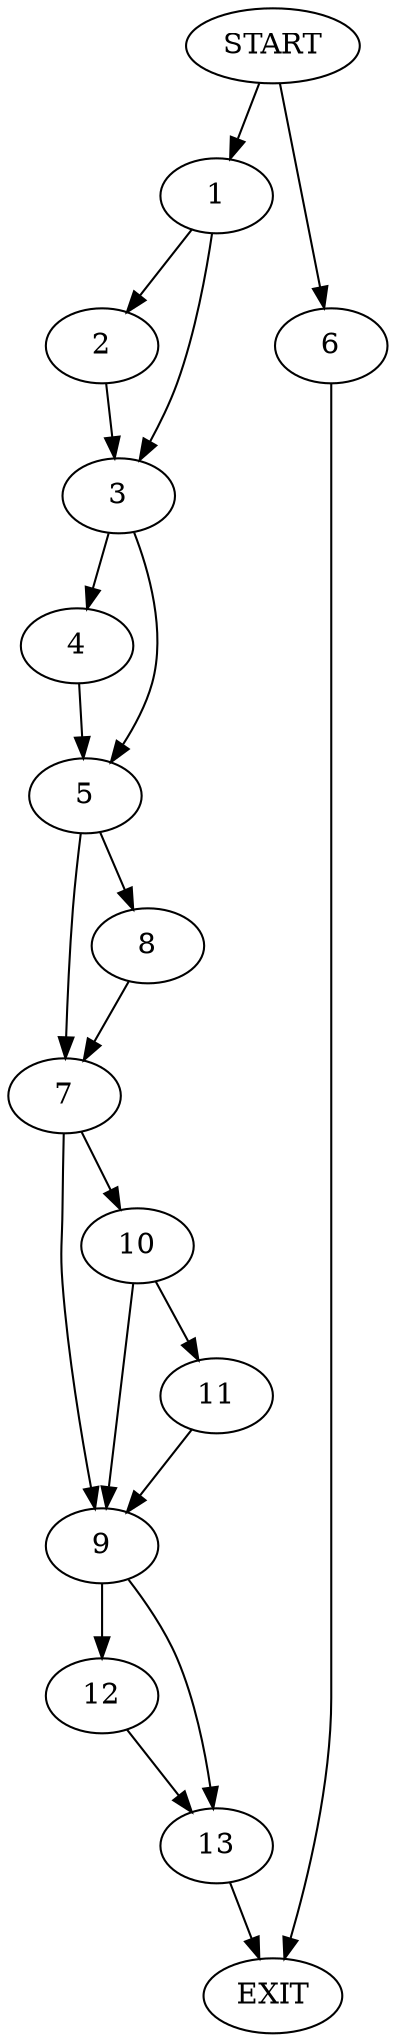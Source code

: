 digraph {
0 [label="START"]
14 [label="EXIT"]
0 -> 1
1 -> 2
1 -> 3
2 -> 3
3 -> 4
3 -> 5
0 -> 6
6 -> 14
4 -> 5
5 -> 7
5 -> 8
7 -> 9
7 -> 10
8 -> 7
10 -> 9
10 -> 11
9 -> 12
9 -> 13
11 -> 9
12 -> 13
13 -> 14
}
